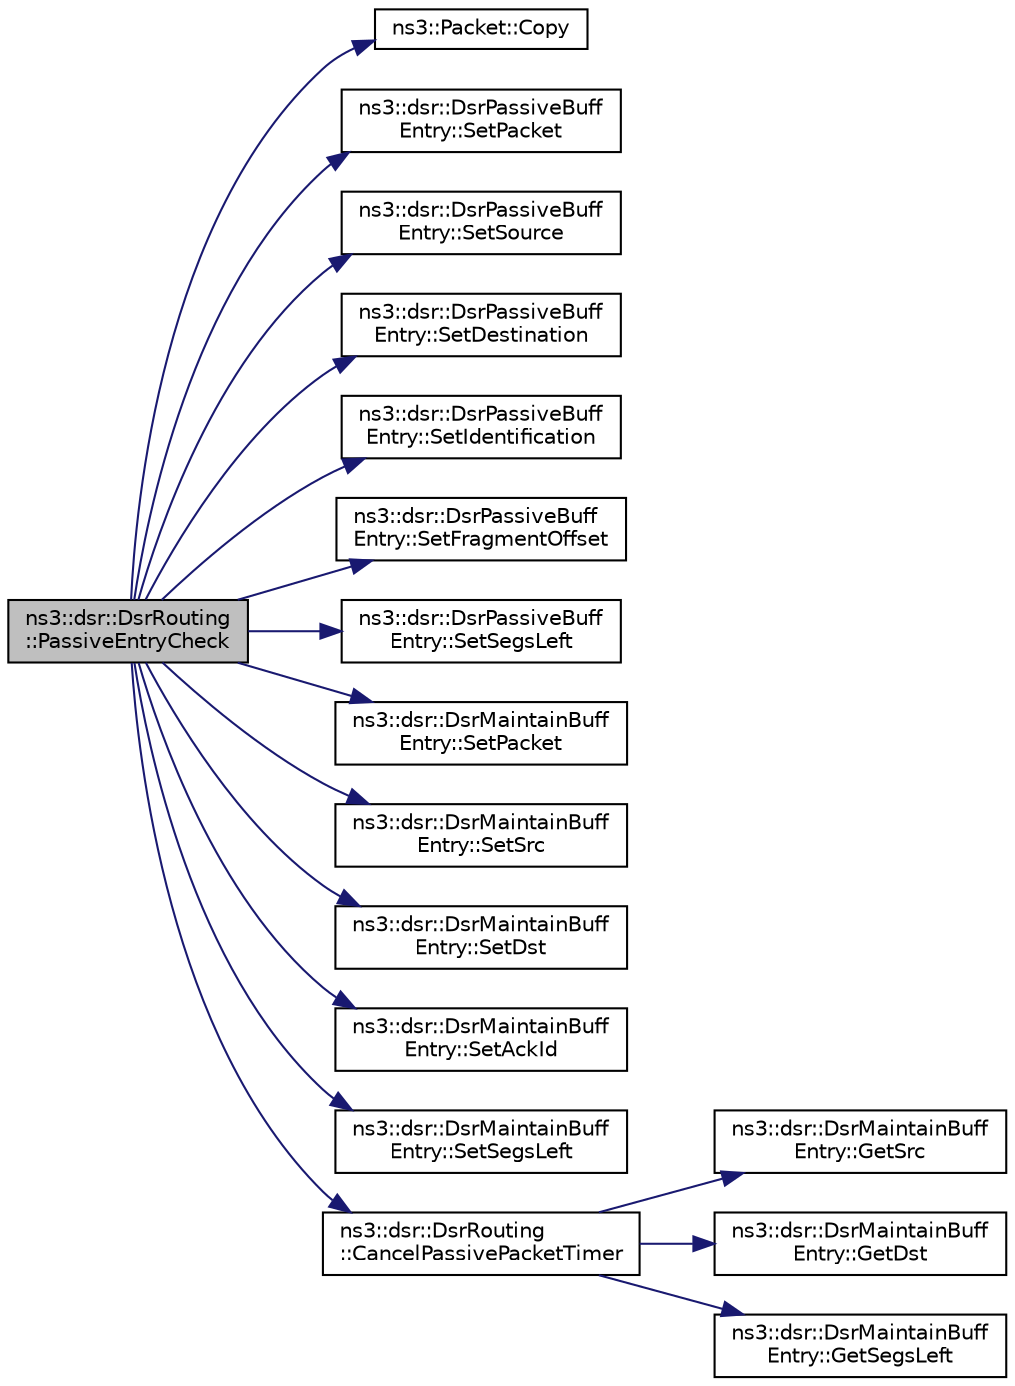 digraph "ns3::dsr::DsrRouting::PassiveEntryCheck"
{
  edge [fontname="Helvetica",fontsize="10",labelfontname="Helvetica",labelfontsize="10"];
  node [fontname="Helvetica",fontsize="10",shape=record];
  rankdir="LR";
  Node1 [label="ns3::dsr::DsrRouting\l::PassiveEntryCheck",height=0.2,width=0.4,color="black", fillcolor="grey75", style="filled", fontcolor="black"];
  Node1 -> Node2 [color="midnightblue",fontsize="10",style="solid"];
  Node2 [label="ns3::Packet::Copy",height=0.2,width=0.4,color="black", fillcolor="white", style="filled",URL="$dd/d7a/classns3_1_1Packet.html#a5d5c70802a5f77fc5f0001e0cfc1898b",tooltip="performs a COW copy of the packet. "];
  Node1 -> Node3 [color="midnightblue",fontsize="10",style="solid"];
  Node3 [label="ns3::dsr::DsrPassiveBuff\lEntry::SetPacket",height=0.2,width=0.4,color="black", fillcolor="white", style="filled",URL="$d8/d13/classns3_1_1dsr_1_1DsrPassiveBuffEntry.html#aaa4220253ec2b39b5dc4d877dde8f9ba"];
  Node1 -> Node4 [color="midnightblue",fontsize="10",style="solid"];
  Node4 [label="ns3::dsr::DsrPassiveBuff\lEntry::SetSource",height=0.2,width=0.4,color="black", fillcolor="white", style="filled",URL="$d8/d13/classns3_1_1dsr_1_1DsrPassiveBuffEntry.html#a8475ee632ac3ae4b00f0a9d6f1e384c7"];
  Node1 -> Node5 [color="midnightblue",fontsize="10",style="solid"];
  Node5 [label="ns3::dsr::DsrPassiveBuff\lEntry::SetDestination",height=0.2,width=0.4,color="black", fillcolor="white", style="filled",URL="$d8/d13/classns3_1_1dsr_1_1DsrPassiveBuffEntry.html#a439cdae0f3aeccfd150848590d8ead34"];
  Node1 -> Node6 [color="midnightblue",fontsize="10",style="solid"];
  Node6 [label="ns3::dsr::DsrPassiveBuff\lEntry::SetIdentification",height=0.2,width=0.4,color="black", fillcolor="white", style="filled",URL="$d8/d13/classns3_1_1dsr_1_1DsrPassiveBuffEntry.html#a3e0a1f06e64608ab8040d9f98e72d03f"];
  Node1 -> Node7 [color="midnightblue",fontsize="10",style="solid"];
  Node7 [label="ns3::dsr::DsrPassiveBuff\lEntry::SetFragmentOffset",height=0.2,width=0.4,color="black", fillcolor="white", style="filled",URL="$d8/d13/classns3_1_1dsr_1_1DsrPassiveBuffEntry.html#afc35366840c27005684a1cdc009ddd41"];
  Node1 -> Node8 [color="midnightblue",fontsize="10",style="solid"];
  Node8 [label="ns3::dsr::DsrPassiveBuff\lEntry::SetSegsLeft",height=0.2,width=0.4,color="black", fillcolor="white", style="filled",URL="$d8/d13/classns3_1_1dsr_1_1DsrPassiveBuffEntry.html#a702f1b3aa7c7b217c006274f12e28291"];
  Node1 -> Node9 [color="midnightblue",fontsize="10",style="solid"];
  Node9 [label="ns3::dsr::DsrMaintainBuff\lEntry::SetPacket",height=0.2,width=0.4,color="black", fillcolor="white", style="filled",URL="$dd/d10/classns3_1_1dsr_1_1DsrMaintainBuffEntry.html#a2f8880c2042a4428804ee7fa0dfc4f21"];
  Node1 -> Node10 [color="midnightblue",fontsize="10",style="solid"];
  Node10 [label="ns3::dsr::DsrMaintainBuff\lEntry::SetSrc",height=0.2,width=0.4,color="black", fillcolor="white", style="filled",URL="$dd/d10/classns3_1_1dsr_1_1DsrMaintainBuffEntry.html#a80a61de9e496d5edb517aa6cbf982ff4"];
  Node1 -> Node11 [color="midnightblue",fontsize="10",style="solid"];
  Node11 [label="ns3::dsr::DsrMaintainBuff\lEntry::SetDst",height=0.2,width=0.4,color="black", fillcolor="white", style="filled",URL="$dd/d10/classns3_1_1dsr_1_1DsrMaintainBuffEntry.html#a074832c5a6d687173c5d20ae45cd051e"];
  Node1 -> Node12 [color="midnightblue",fontsize="10",style="solid"];
  Node12 [label="ns3::dsr::DsrMaintainBuff\lEntry::SetAckId",height=0.2,width=0.4,color="black", fillcolor="white", style="filled",URL="$dd/d10/classns3_1_1dsr_1_1DsrMaintainBuffEntry.html#ab4fdbe5c000213ccd5d5e1532ae58c70"];
  Node1 -> Node13 [color="midnightblue",fontsize="10",style="solid"];
  Node13 [label="ns3::dsr::DsrMaintainBuff\lEntry::SetSegsLeft",height=0.2,width=0.4,color="black", fillcolor="white", style="filled",URL="$dd/d10/classns3_1_1dsr_1_1DsrMaintainBuffEntry.html#a2cfe10a93f20710ddc9faa7030bccedc"];
  Node1 -> Node14 [color="midnightblue",fontsize="10",style="solid"];
  Node14 [label="ns3::dsr::DsrRouting\l::CancelPassivePacketTimer",height=0.2,width=0.4,color="black", fillcolor="white", style="filled",URL="$df/d32/classns3_1_1dsr_1_1DsrRouting.html#aee6495417f54a12f484029ee1a445d64",tooltip="Cancel the passive packet retransmission timer for a specific maintenance entry. "];
  Node14 -> Node15 [color="midnightblue",fontsize="10",style="solid"];
  Node15 [label="ns3::dsr::DsrMaintainBuff\lEntry::GetSrc",height=0.2,width=0.4,color="black", fillcolor="white", style="filled",URL="$dd/d10/classns3_1_1dsr_1_1DsrMaintainBuffEntry.html#a025b861fb199499a6f4dfe0b3197bb87"];
  Node14 -> Node16 [color="midnightblue",fontsize="10",style="solid"];
  Node16 [label="ns3::dsr::DsrMaintainBuff\lEntry::GetDst",height=0.2,width=0.4,color="black", fillcolor="white", style="filled",URL="$dd/d10/classns3_1_1dsr_1_1DsrMaintainBuffEntry.html#ad943ce9ebc5e0154242f81da6196d472"];
  Node14 -> Node17 [color="midnightblue",fontsize="10",style="solid"];
  Node17 [label="ns3::dsr::DsrMaintainBuff\lEntry::GetSegsLeft",height=0.2,width=0.4,color="black", fillcolor="white", style="filled",URL="$dd/d10/classns3_1_1dsr_1_1DsrMaintainBuffEntry.html#ab07ea9b27cc40b101bf3c3b233c5170f"];
}
